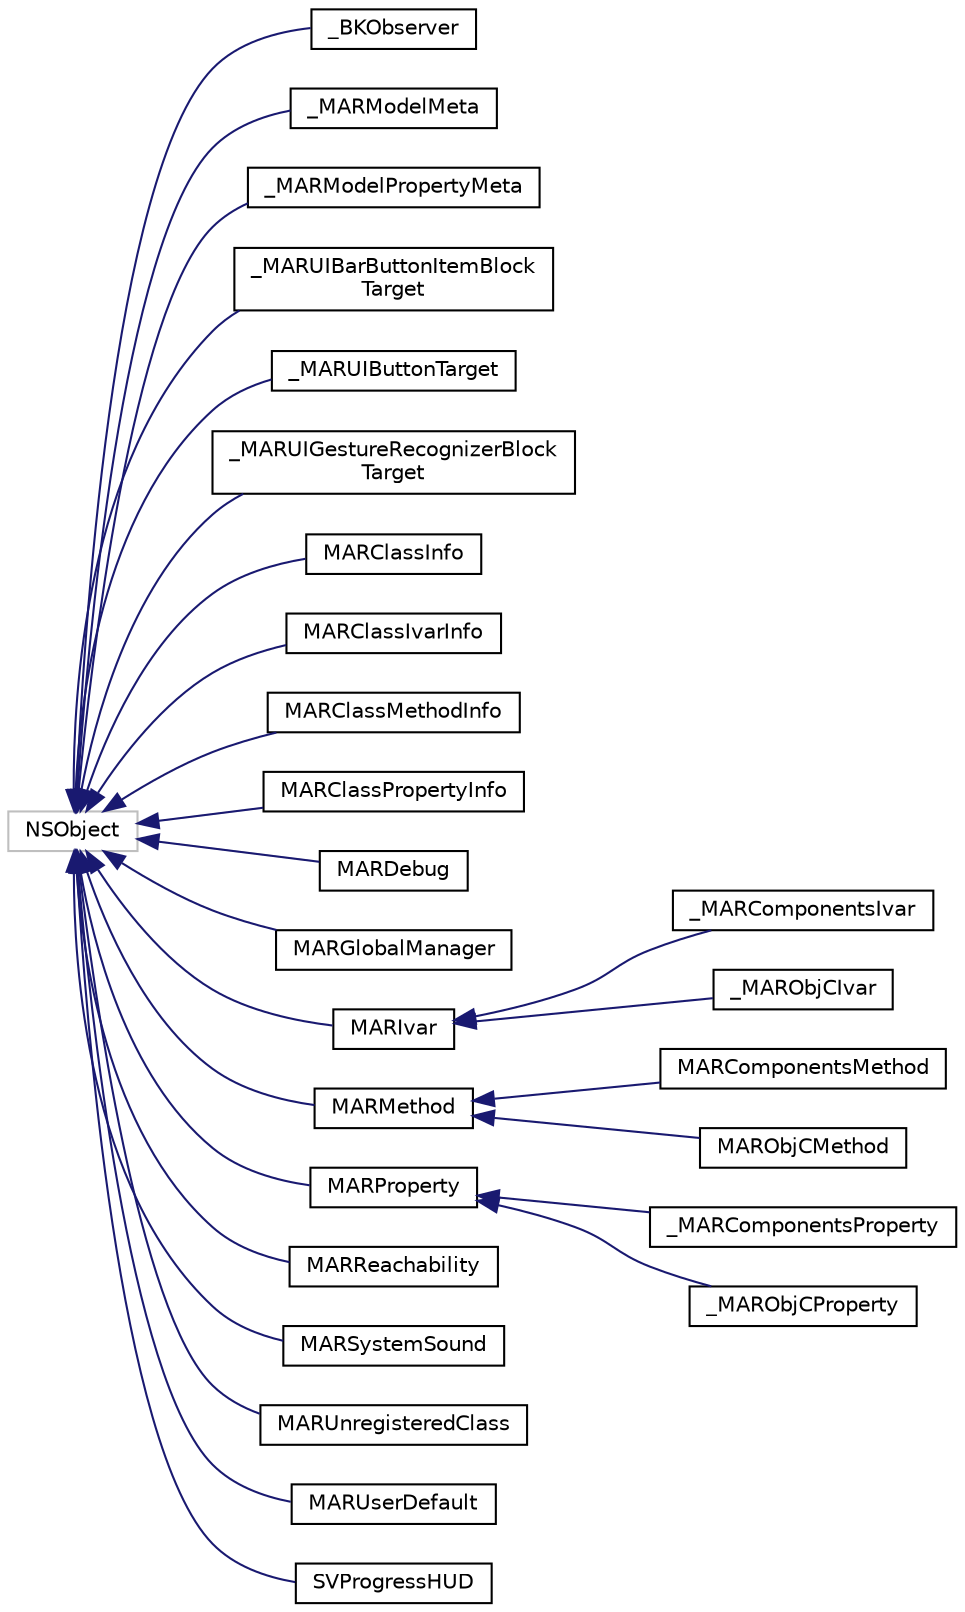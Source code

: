 digraph "类继承关系图"
{
  edge [fontname="Helvetica",fontsize="10",labelfontname="Helvetica",labelfontsize="10"];
  node [fontname="Helvetica",fontsize="10",shape=record];
  rankdir="LR";
  Node46 [label="NSObject",height=0.2,width=0.4,color="grey75", fillcolor="white", style="filled"];
  Node46 -> Node0 [dir="back",color="midnightblue",fontsize="10",style="solid",fontname="Helvetica"];
  Node0 [label="_BKObserver",height=0.2,width=0.4,color="black", fillcolor="white", style="filled",URL="$interface___b_k_observer.html"];
  Node46 -> Node48 [dir="back",color="midnightblue",fontsize="10",style="solid",fontname="Helvetica"];
  Node48 [label="_MARModelMeta",height=0.2,width=0.4,color="black", fillcolor="white", style="filled",URL="$interface___m_a_r_model_meta.html",tooltip="A class info in object model. "];
  Node46 -> Node49 [dir="back",color="midnightblue",fontsize="10",style="solid",fontname="Helvetica"];
  Node49 [label="_MARModelPropertyMeta",height=0.2,width=0.4,color="black", fillcolor="white", style="filled",URL="$interface___m_a_r_model_property_meta.html",tooltip="A property info in object model. "];
  Node46 -> Node50 [dir="back",color="midnightblue",fontsize="10",style="solid",fontname="Helvetica"];
  Node50 [label="_MARUIBarButtonItemBlock\lTarget",height=0.2,width=0.4,color="black", fillcolor="white", style="filled",URL="$interface___m_a_r_u_i_bar_button_item_block_target.html"];
  Node46 -> Node51 [dir="back",color="midnightblue",fontsize="10",style="solid",fontname="Helvetica"];
  Node51 [label="_MARUIButtonTarget",height=0.2,width=0.4,color="black", fillcolor="white", style="filled",URL="$interface___m_a_r_u_i_button_target.html"];
  Node46 -> Node52 [dir="back",color="midnightblue",fontsize="10",style="solid",fontname="Helvetica"];
  Node52 [label="_MARUIGestureRecognizerBlock\lTarget",height=0.2,width=0.4,color="black", fillcolor="white", style="filled",URL="$interface___m_a_r_u_i_gesture_recognizer_block_target.html"];
  Node46 -> Node53 [dir="back",color="midnightblue",fontsize="10",style="solid",fontname="Helvetica"];
  Node53 [label="MARClassInfo",height=0.2,width=0.4,color="black", fillcolor="white", style="filled",URL="$interface_m_a_r_class_info.html"];
  Node46 -> Node54 [dir="back",color="midnightblue",fontsize="10",style="solid",fontname="Helvetica"];
  Node54 [label="MARClassIvarInfo",height=0.2,width=0.4,color="black", fillcolor="white", style="filled",URL="$interface_m_a_r_class_ivar_info.html"];
  Node46 -> Node55 [dir="back",color="midnightblue",fontsize="10",style="solid",fontname="Helvetica"];
  Node55 [label="MARClassMethodInfo",height=0.2,width=0.4,color="black", fillcolor="white", style="filled",URL="$interface_m_a_r_class_method_info.html"];
  Node46 -> Node56 [dir="back",color="midnightblue",fontsize="10",style="solid",fontname="Helvetica"];
  Node56 [label="MARClassPropertyInfo",height=0.2,width=0.4,color="black", fillcolor="white", style="filled",URL="$interface_m_a_r_class_property_info.html"];
  Node46 -> Node57 [dir="back",color="midnightblue",fontsize="10",style="solid",fontname="Helvetica"];
  Node57 [label="MARDebug",height=0.2,width=0.4,color="black", fillcolor="white", style="filled",URL="$interface_m_a_r_debug.html"];
  Node46 -> Node58 [dir="back",color="midnightblue",fontsize="10",style="solid",fontname="Helvetica"];
  Node58 [label="MARGlobalManager",height=0.2,width=0.4,color="black", fillcolor="white", style="filled",URL="$interface_m_a_r_global_manager.html"];
  Node46 -> Node59 [dir="back",color="midnightblue",fontsize="10",style="solid",fontname="Helvetica"];
  Node59 [label="MARIvar",height=0.2,width=0.4,color="black", fillcolor="white", style="filled",URL="$interface_m_a_r_ivar.html"];
  Node59 -> Node60 [dir="back",color="midnightblue",fontsize="10",style="solid",fontname="Helvetica"];
  Node60 [label="_MARComponentsIvar",height=0.2,width=0.4,color="black", fillcolor="white", style="filled",URL="$interface___m_a_r_components_ivar.html"];
  Node59 -> Node61 [dir="back",color="midnightblue",fontsize="10",style="solid",fontname="Helvetica"];
  Node61 [label="_MARObjCIvar",height=0.2,width=0.4,color="black", fillcolor="white", style="filled",URL="$interface___m_a_r_obj_c_ivar.html"];
  Node46 -> Node62 [dir="back",color="midnightblue",fontsize="10",style="solid",fontname="Helvetica"];
  Node62 [label="MARMethod",height=0.2,width=0.4,color="black", fillcolor="white", style="filled",URL="$interface_m_a_r_method.html"];
  Node62 -> Node63 [dir="back",color="midnightblue",fontsize="10",style="solid",fontname="Helvetica"];
  Node63 [label="MARComponentsMethod",height=0.2,width=0.4,color="black", fillcolor="white", style="filled",URL="$interface_m_a_r_components_method.html"];
  Node62 -> Node64 [dir="back",color="midnightblue",fontsize="10",style="solid",fontname="Helvetica"];
  Node64 [label="MARObjCMethod",height=0.2,width=0.4,color="black", fillcolor="white", style="filled",URL="$interface_m_a_r_obj_c_method.html"];
  Node46 -> Node65 [dir="back",color="midnightblue",fontsize="10",style="solid",fontname="Helvetica"];
  Node65 [label="MARProperty",height=0.2,width=0.4,color="black", fillcolor="white", style="filled",URL="$interface_m_a_r_property.html"];
  Node65 -> Node66 [dir="back",color="midnightblue",fontsize="10",style="solid",fontname="Helvetica"];
  Node66 [label="_MARComponentsProperty",height=0.2,width=0.4,color="black", fillcolor="white", style="filled",URL="$interface___m_a_r_components_property.html"];
  Node65 -> Node67 [dir="back",color="midnightblue",fontsize="10",style="solid",fontname="Helvetica"];
  Node67 [label="_MARObjCProperty",height=0.2,width=0.4,color="black", fillcolor="white", style="filled",URL="$interface___m_a_r_obj_c_property.html"];
  Node46 -> Node68 [dir="back",color="midnightblue",fontsize="10",style="solid",fontname="Helvetica"];
  Node68 [label="MARReachability",height=0.2,width=0.4,color="black", fillcolor="white", style="filled",URL="$interface_m_a_r_reachability.html"];
  Node46 -> Node69 [dir="back",color="midnightblue",fontsize="10",style="solid",fontname="Helvetica"];
  Node69 [label="MARSystemSound",height=0.2,width=0.4,color="black", fillcolor="white", style="filled",URL="$interface_m_a_r_system_sound.html"];
  Node46 -> Node70 [dir="back",color="midnightblue",fontsize="10",style="solid",fontname="Helvetica"];
  Node70 [label="MARUnregisteredClass",height=0.2,width=0.4,color="black", fillcolor="white", style="filled",URL="$interface_m_a_r_unregistered_class.html"];
  Node46 -> Node71 [dir="back",color="midnightblue",fontsize="10",style="solid",fontname="Helvetica"];
  Node71 [label="MARUserDefault",height=0.2,width=0.4,color="black", fillcolor="white", style="filled",URL="$interface_m_a_r_user_default.html"];
  Node46 -> Node72 [dir="back",color="midnightblue",fontsize="10",style="solid",fontname="Helvetica"];
  Node72 [label="SVProgressHUD",height=0.2,width=0.4,color="black", fillcolor="white", style="filled",URL="$interface_s_v_progress_h_u_d.html"];
}
